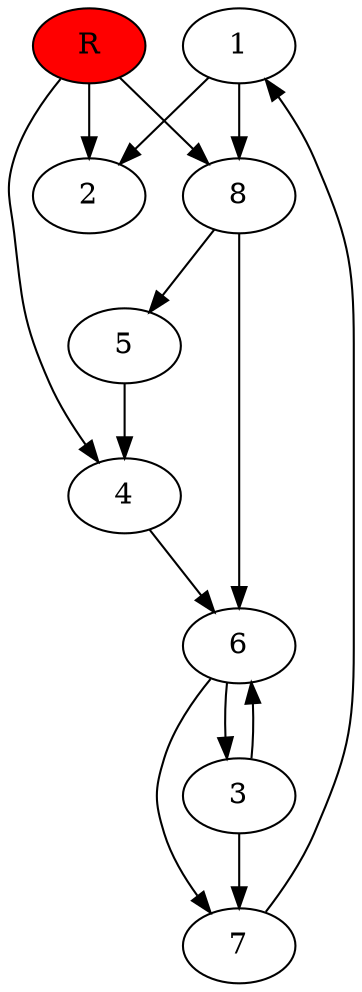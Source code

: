 digraph prb67812 {
	1
	2
	3
	4
	5
	6
	7
	8
	R [fillcolor="#ff0000" style=filled]
	1 -> 2
	1 -> 8
	3 -> 6
	3 -> 7
	4 -> 6
	5 -> 4
	6 -> 3
	6 -> 7
	7 -> 1
	8 -> 5
	8 -> 6
	R -> 2
	R -> 4
	R -> 8
}
